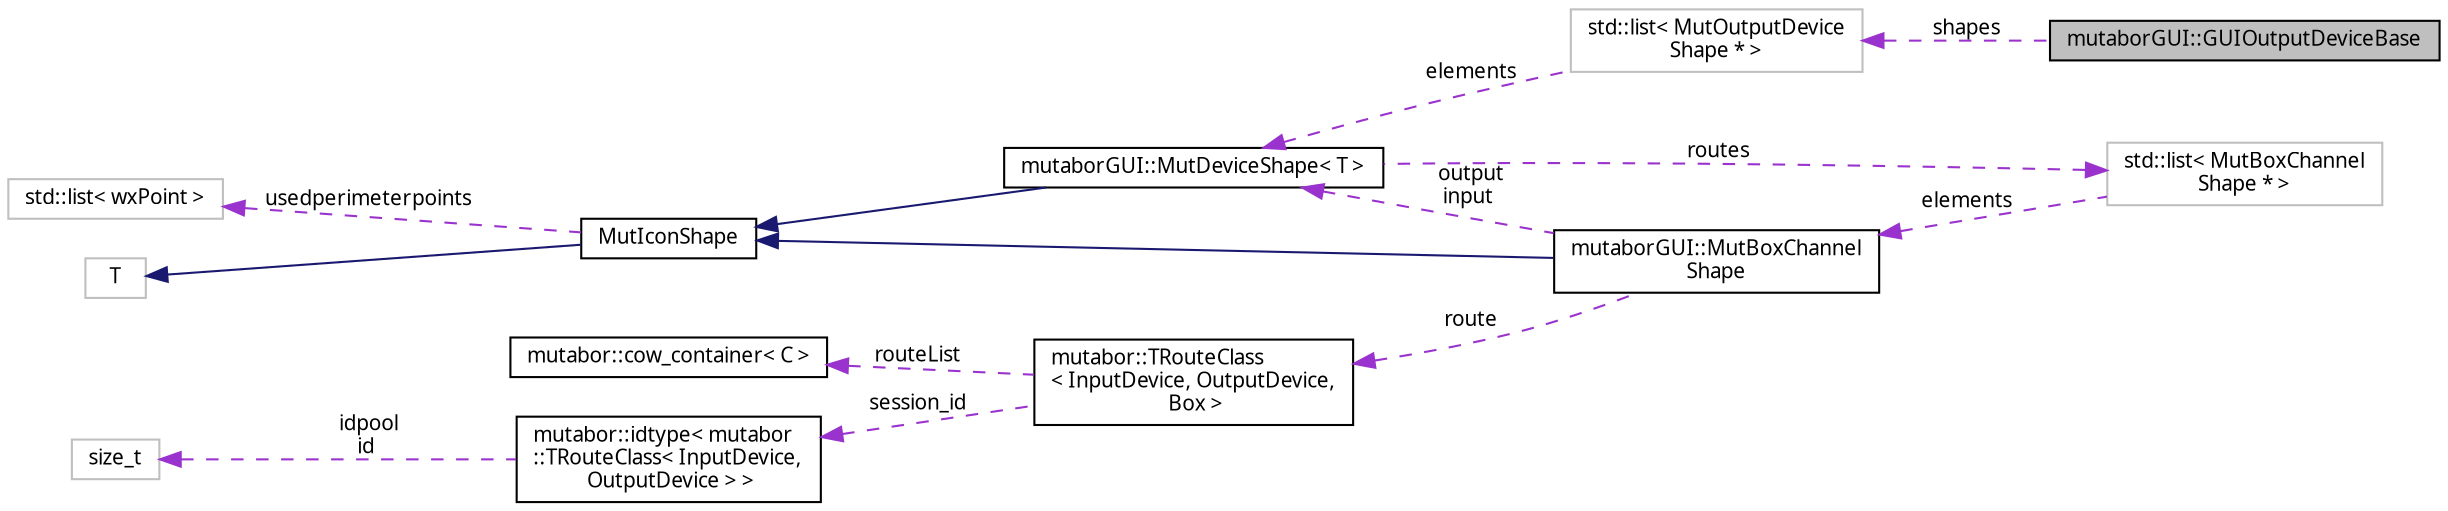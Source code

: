 digraph "mutaborGUI::GUIOutputDeviceBase"
{
  edge [fontname="Sans",fontsize="10",labelfontname="Sans",labelfontsize="10"];
  node [fontname="Sans",fontsize="10",shape=record];
  rankdir="LR";
  Node2 [label="mutaborGUI::GUIOutputDeviceBase",height=0.2,width=0.4,color="black", fillcolor="grey75", style="filled", fontcolor="black"];
  Node3 -> Node2 [dir="back",color="darkorchid3",fontsize="10",style="dashed",label=" shapes" ,fontname="Sans"];
  Node3 [label="std::list\< MutOutputDevice\lShape * \>",height=0.2,width=0.4,color="grey75", fillcolor="white", style="filled"];
  Node4 -> Node3 [dir="back",color="darkorchid3",fontsize="10",style="dashed",label=" elements" ,fontname="Sans"];
  Node4 [label="mutaborGUI::MutDeviceShape\< T \>",height=0.2,width=0.4,color="black", fillcolor="white", style="filled",URL="$d3/d4c/classmutaborGUI_1_1MutDeviceShape.html"];
  Node5 -> Node4 [dir="back",color="midnightblue",fontsize="10",style="solid",fontname="Sans"];
  Node5 [label="MutIconShape",height=0.2,width=0.4,color="black", fillcolor="white", style="filled",URL="$d5/d12/classMutIconShapeClass.html",tooltip="An icon control with static text. "];
  Node6 -> Node5 [dir="back",color="midnightblue",fontsize="10",style="solid",fontname="Sans"];
  Node6 [label="T",height=0.2,width=0.4,color="grey75", fillcolor="white", style="filled"];
  Node7 -> Node5 [dir="back",color="darkorchid3",fontsize="10",style="dashed",label=" usedperimeterpoints" ,fontname="Sans"];
  Node7 [label="std::list\< wxPoint \>",height=0.2,width=0.4,color="grey75", fillcolor="white", style="filled"];
  Node8 -> Node4 [dir="back",color="darkorchid3",fontsize="10",style="dashed",label=" routes" ,fontname="Sans"];
  Node8 [label="std::list\< MutBoxChannel\lShape * \>",height=0.2,width=0.4,color="grey75", fillcolor="white", style="filled"];
  Node9 -> Node8 [dir="back",color="darkorchid3",fontsize="10",style="dashed",label=" elements" ,fontname="Sans"];
  Node9 [label="mutaborGUI::MutBoxChannel\lShape",height=0.2,width=0.4,color="black", fillcolor="white", style="filled",URL="$d8/d8e/classmutaborGUI_1_1MutBoxChannelShape.html"];
  Node5 -> Node9 [dir="back",color="midnightblue",fontsize="10",style="solid",fontname="Sans"];
  Node10 -> Node9 [dir="back",color="darkorchid3",fontsize="10",style="dashed",label=" route" ,fontname="Sans"];
  Node10 [label="mutabor::TRouteClass\l\< InputDevice, OutputDevice,\l Box \>",height=0.2,width=0.4,color="black", fillcolor="white", style="filled",URL="$db/d05/classmutabor_1_1TRouteClass.html"];
  Node11 -> Node10 [dir="back",color="darkorchid3",fontsize="10",style="dashed",label=" routeList" ,fontname="Sans"];
  Node11 [label="mutabor::cow_container\< C \>",height=0.2,width=0.4,color="black", fillcolor="white", style="filled",URL="$df/d40/classmutabor_1_1cow__container.html"];
  Node12 -> Node10 [dir="back",color="darkorchid3",fontsize="10",style="dashed",label=" session_id" ,fontname="Sans"];
  Node12 [label="mutabor::idtype\< mutabor\l::TRouteClass\< InputDevice,\l OutputDevice \> \>",height=0.2,width=0.4,color="black", fillcolor="white", style="filled",URL="$d7/dce/classmutabor_1_1idtype.html"];
  Node13 -> Node12 [dir="back",color="darkorchid3",fontsize="10",style="dashed",label=" idpool\nid" ,fontname="Sans"];
  Node13 [label="size_t",height=0.2,width=0.4,color="grey75", fillcolor="white", style="filled"];
  Node4 -> Node9 [dir="back",color="darkorchid3",fontsize="10",style="dashed",label=" output\ninput" ,fontname="Sans"];
}
